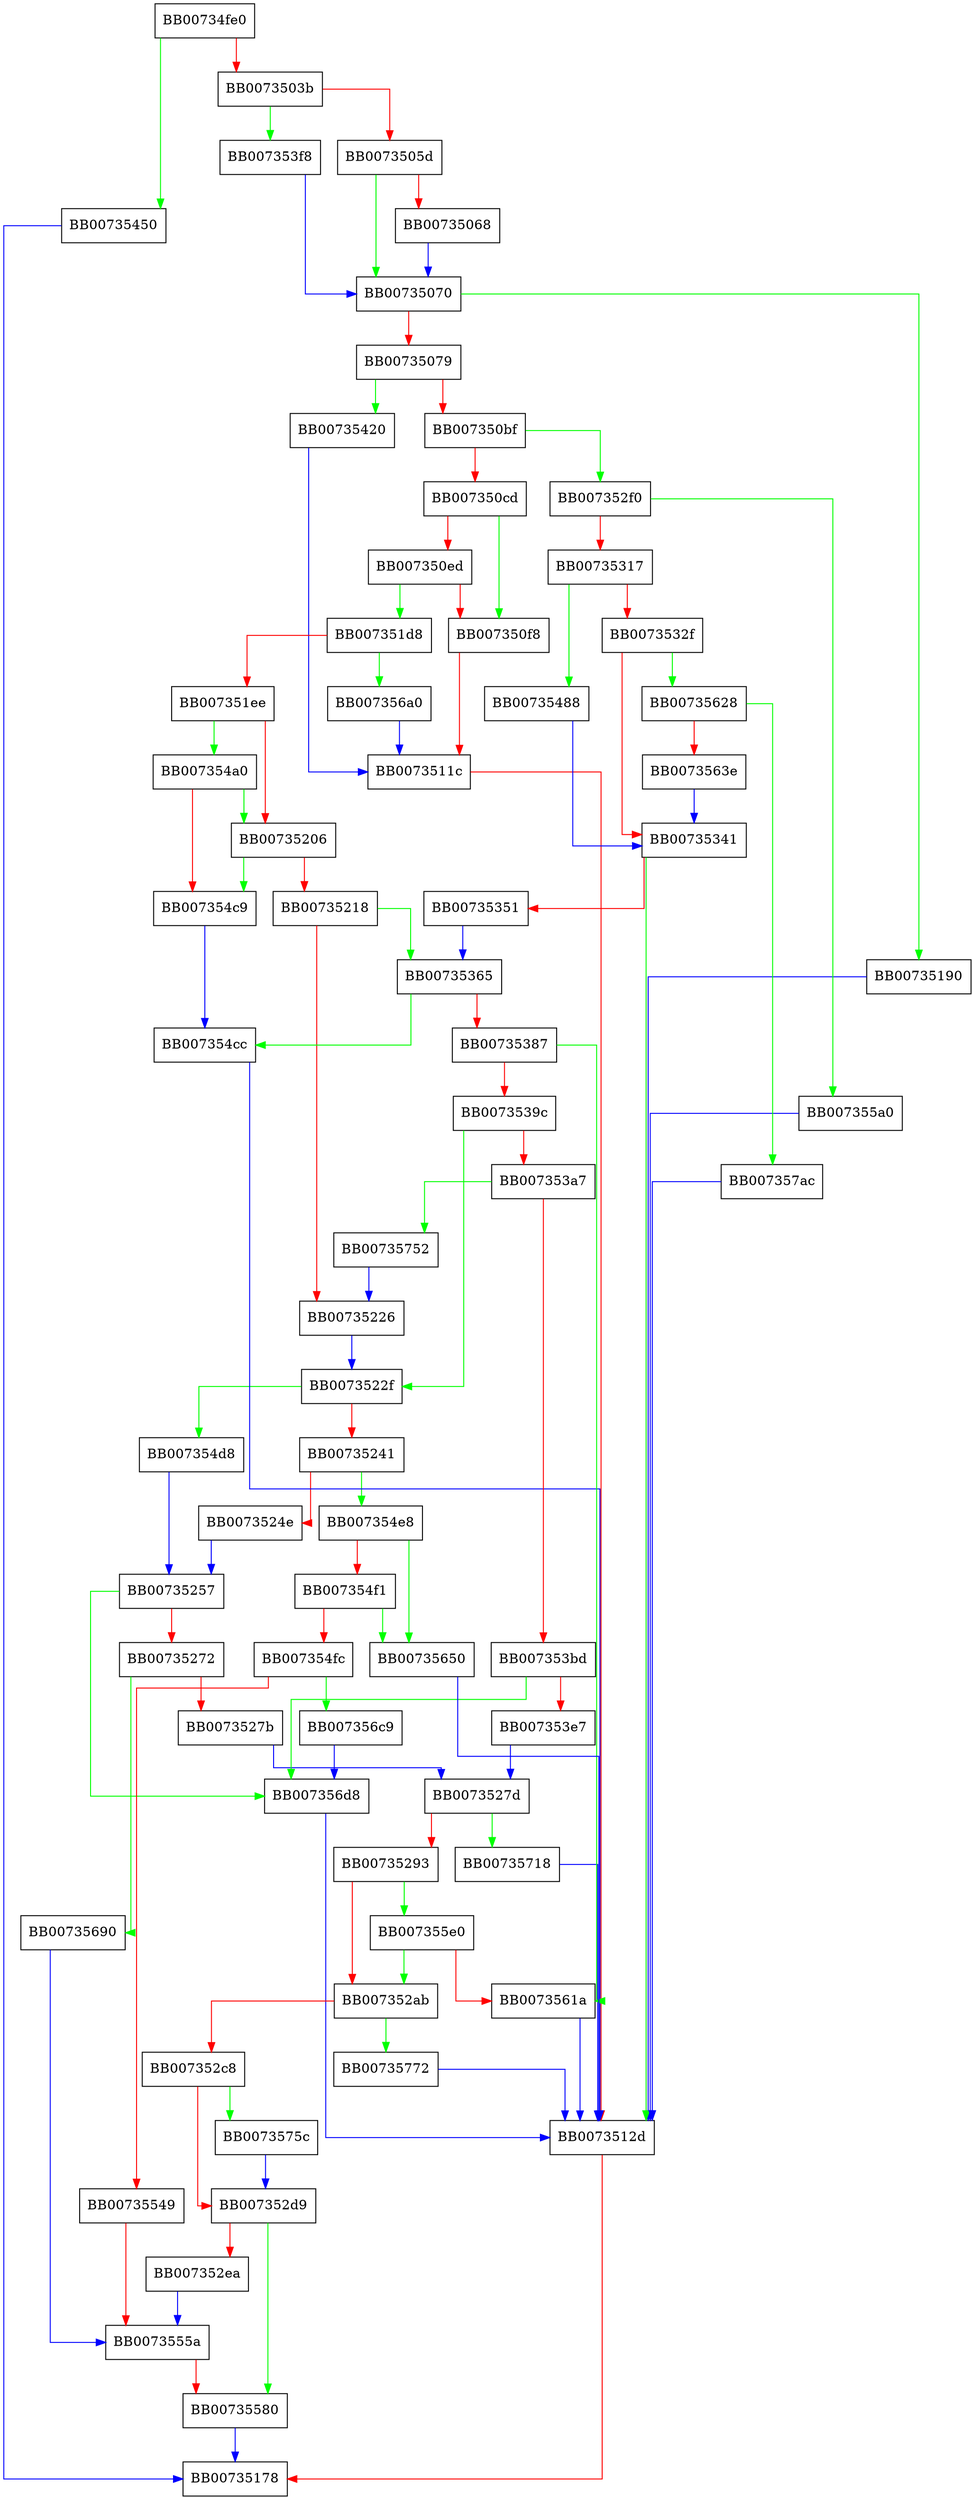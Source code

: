digraph ossl_cms_EncryptedContent_init_bio {
  node [shape="box"];
  graph [splines=ortho];
  BB00734fe0 -> BB00735450 [color="green"];
  BB00734fe0 -> BB0073503b [color="red"];
  BB0073503b -> BB007353f8 [color="green"];
  BB0073503b -> BB0073505d [color="red"];
  BB0073505d -> BB00735070 [color="green"];
  BB0073505d -> BB00735068 [color="red"];
  BB00735068 -> BB00735070 [color="blue"];
  BB00735070 -> BB00735190 [color="green"];
  BB00735070 -> BB00735079 [color="red"];
  BB00735079 -> BB00735420 [color="green"];
  BB00735079 -> BB007350bf [color="red"];
  BB007350bf -> BB007352f0 [color="green"];
  BB007350bf -> BB007350cd [color="red"];
  BB007350cd -> BB007350f8 [color="green"];
  BB007350cd -> BB007350ed [color="red"];
  BB007350ed -> BB007351d8 [color="green"];
  BB007350ed -> BB007350f8 [color="red"];
  BB007350f8 -> BB0073511c [color="red"];
  BB0073511c -> BB0073512d [color="red"];
  BB0073512d -> BB00735178 [color="red"];
  BB00735190 -> BB0073512d [color="blue"];
  BB007351d8 -> BB007356a0 [color="green"];
  BB007351d8 -> BB007351ee [color="red"];
  BB007351ee -> BB007354a0 [color="green"];
  BB007351ee -> BB00735206 [color="red"];
  BB00735206 -> BB007354c9 [color="green"];
  BB00735206 -> BB00735218 [color="red"];
  BB00735218 -> BB00735365 [color="green"];
  BB00735218 -> BB00735226 [color="red"];
  BB00735226 -> BB0073522f [color="blue"];
  BB0073522f -> BB007354d8 [color="green"];
  BB0073522f -> BB00735241 [color="red"];
  BB00735241 -> BB007354e8 [color="green"];
  BB00735241 -> BB0073524e [color="red"];
  BB0073524e -> BB00735257 [color="blue"];
  BB00735257 -> BB007356d8 [color="green"];
  BB00735257 -> BB00735272 [color="red"];
  BB00735272 -> BB00735690 [color="green"];
  BB00735272 -> BB0073527b [color="red"];
  BB0073527b -> BB0073527d [color="blue"];
  BB0073527d -> BB00735718 [color="green"];
  BB0073527d -> BB00735293 [color="red"];
  BB00735293 -> BB007355e0 [color="green"];
  BB00735293 -> BB007352ab [color="red"];
  BB007352ab -> BB00735772 [color="green"];
  BB007352ab -> BB007352c8 [color="red"];
  BB007352c8 -> BB0073575c [color="green"];
  BB007352c8 -> BB007352d9 [color="red"];
  BB007352d9 -> BB00735580 [color="green"];
  BB007352d9 -> BB007352ea [color="red"];
  BB007352ea -> BB0073555a [color="blue"];
  BB007352f0 -> BB007355a0 [color="green"];
  BB007352f0 -> BB00735317 [color="red"];
  BB00735317 -> BB00735488 [color="green"];
  BB00735317 -> BB0073532f [color="red"];
  BB0073532f -> BB00735628 [color="green"];
  BB0073532f -> BB00735341 [color="red"];
  BB00735341 -> BB0073512d [color="green"];
  BB00735341 -> BB00735351 [color="red"];
  BB00735351 -> BB00735365 [color="blue"];
  BB00735365 -> BB007354cc [color="green"];
  BB00735365 -> BB00735387 [color="red"];
  BB00735387 -> BB0073561a [color="green"];
  BB00735387 -> BB0073539c [color="red"];
  BB0073539c -> BB0073522f [color="green"];
  BB0073539c -> BB007353a7 [color="red"];
  BB007353a7 -> BB00735752 [color="green"];
  BB007353a7 -> BB007353bd [color="red"];
  BB007353bd -> BB007356d8 [color="green"];
  BB007353bd -> BB007353e7 [color="red"];
  BB007353e7 -> BB0073527d [color="blue"];
  BB007353f8 -> BB00735070 [color="blue"];
  BB00735420 -> BB0073511c [color="blue"];
  BB00735450 -> BB00735178 [color="blue"];
  BB00735488 -> BB00735341 [color="blue"];
  BB007354a0 -> BB00735206 [color="green"];
  BB007354a0 -> BB007354c9 [color="red"];
  BB007354c9 -> BB007354cc [color="blue"];
  BB007354cc -> BB0073512d [color="blue"];
  BB007354d8 -> BB00735257 [color="blue"];
  BB007354e8 -> BB00735650 [color="green"];
  BB007354e8 -> BB007354f1 [color="red"];
  BB007354f1 -> BB00735650 [color="green"];
  BB007354f1 -> BB007354fc [color="red"];
  BB007354fc -> BB007356c9 [color="green"];
  BB007354fc -> BB00735549 [color="red"];
  BB00735549 -> BB0073555a [color="red"];
  BB0073555a -> BB00735580 [color="red"];
  BB00735580 -> BB00735178 [color="blue"];
  BB007355a0 -> BB0073512d [color="blue"];
  BB007355e0 -> BB007352ab [color="green"];
  BB007355e0 -> BB0073561a [color="red"];
  BB0073561a -> BB0073512d [color="blue"];
  BB00735628 -> BB007357ac [color="green"];
  BB00735628 -> BB0073563e [color="red"];
  BB0073563e -> BB00735341 [color="blue"];
  BB00735650 -> BB0073512d [color="blue"];
  BB00735690 -> BB0073555a [color="blue"];
  BB007356a0 -> BB0073511c [color="blue"];
  BB007356c9 -> BB007356d8 [color="blue"];
  BB007356d8 -> BB0073512d [color="blue"];
  BB00735718 -> BB0073512d [color="blue"];
  BB00735752 -> BB00735226 [color="blue"];
  BB0073575c -> BB007352d9 [color="blue"];
  BB00735772 -> BB0073512d [color="blue"];
  BB007357ac -> BB0073512d [color="blue"];
}